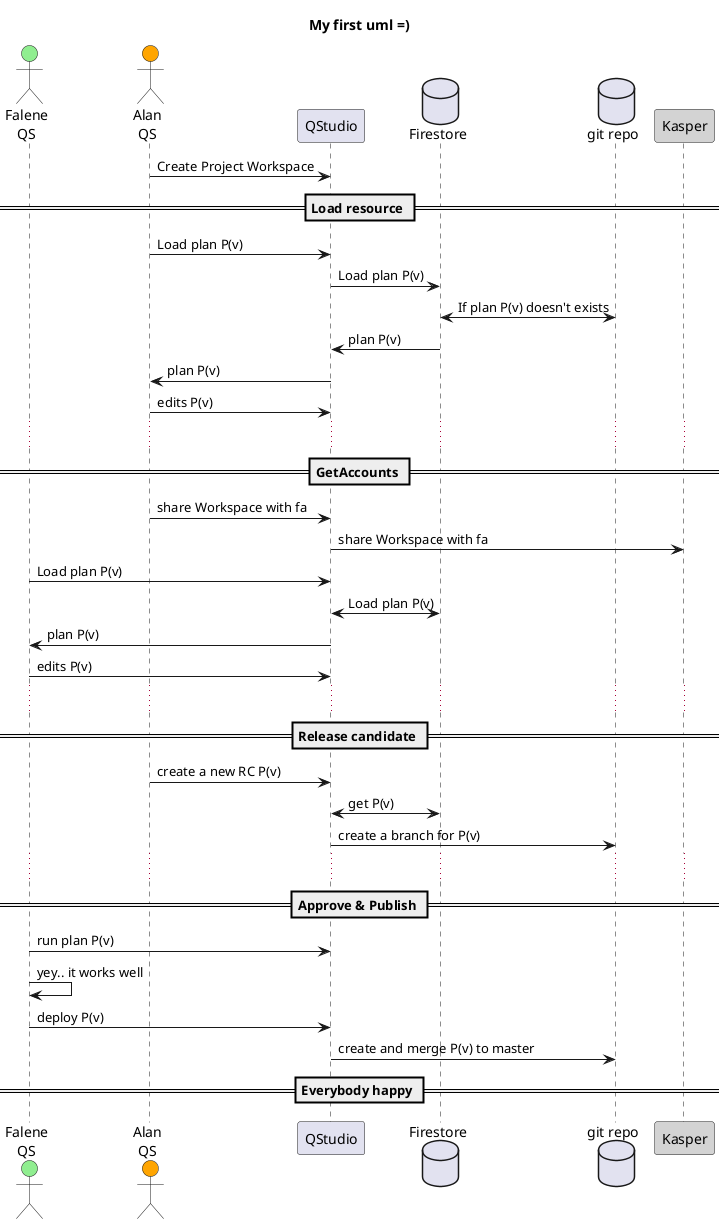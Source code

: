 @startuml
title
 My first uml =)
end title

actor "Falene\nQS" as fa #lightGreen
actor "Alan\nQS" as alan #Orange
participant "QStudio" as qstudio
database "Firestore" as firestore
database "git repo" as git
participant "Kasper" as kasper #lightGray

alan -> qstudio: Create Project Workspace

== Load resource ==
alan -> qstudio: Load plan P(v)
qstudio -> firestore: Load plan P(v)
firestore <-> git: If plan P(v) doesn't exists
qstudio <- firestore: plan P(v)
alan <- qstudio: plan P(v)
alan -> qstudio: edits P(v)
...

== GetAccounts ==
alan -> qstudio: share Workspace with fa
qstudio -> kasper: share Workspace with fa
fa -> qstudio: Load plan P(v)
qstudio <-> firestore: Load plan P(v)
fa <- qstudio: plan P(v)
fa -> qstudio: edits P(v)
...

== Release candidate ==
alan -> qstudio: create a new RC P(v)
qstudio <-> firestore: get P(v)
qstudio -> git: create a branch for P(v)
...

== Approve & Publish ==
fa -> qstudio: run plan P(v)
fa -> fa: yey.. it works well
fa -> qstudio: deploy P(v)
qstudio -> git: create and merge P(v) to master

== Everybody happy ==
@enduml